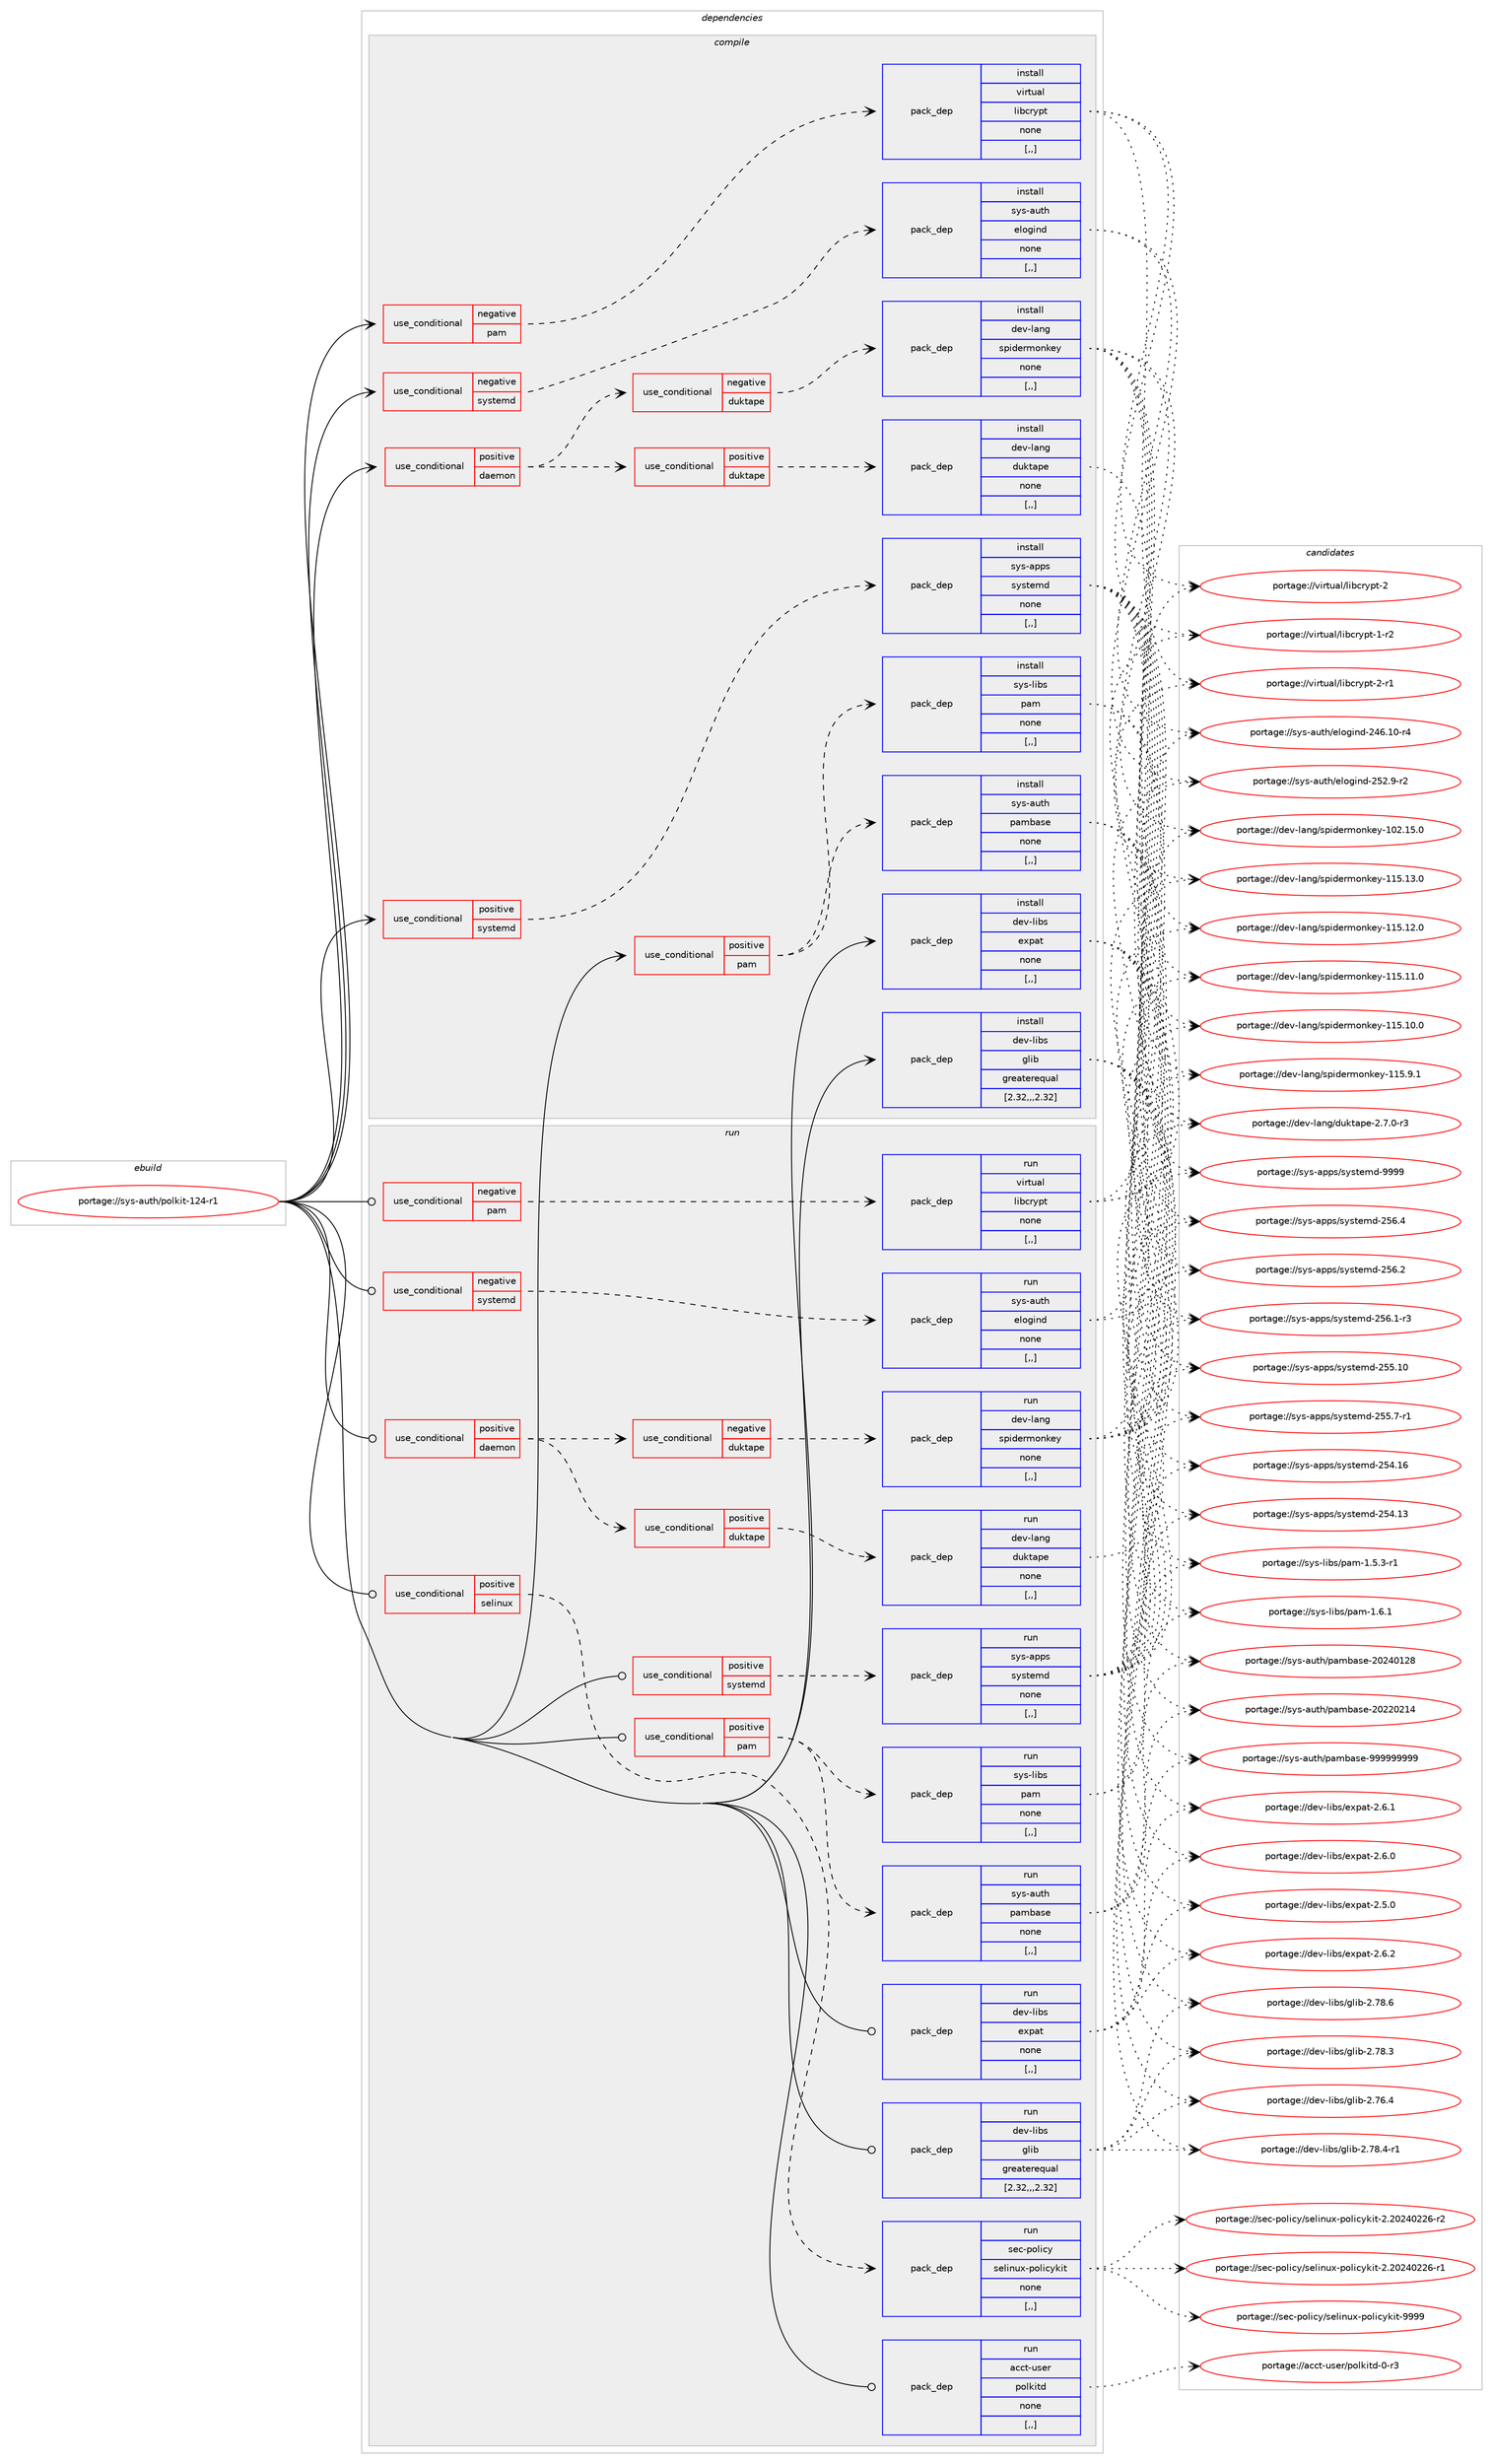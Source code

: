 digraph prolog {

# *************
# Graph options
# *************

newrank=true;
concentrate=true;
compound=true;
graph [rankdir=LR,fontname=Helvetica,fontsize=10,ranksep=1.5];#, ranksep=2.5, nodesep=0.2];
edge  [arrowhead=vee];
node  [fontname=Helvetica,fontsize=10];

# **********
# The ebuild
# **********

subgraph cluster_leftcol {
color=gray;
label=<<i>ebuild</i>>;
id [label="portage://sys-auth/polkit-124-r1", color=red, width=4, href="../sys-auth/polkit-124-r1.svg"];
}

# ****************
# The dependencies
# ****************

subgraph cluster_midcol {
color=gray;
label=<<i>dependencies</i>>;
subgraph cluster_compile {
fillcolor="#eeeeee";
style=filled;
label=<<i>compile</i>>;
subgraph cond113288 {
dependency427205 [label=<<TABLE BORDER="0" CELLBORDER="1" CELLSPACING="0" CELLPADDING="4"><TR><TD ROWSPAN="3" CELLPADDING="10">use_conditional</TD></TR><TR><TD>negative</TD></TR><TR><TD>pam</TD></TR></TABLE>>, shape=none, color=red];
subgraph pack310981 {
dependency427206 [label=<<TABLE BORDER="0" CELLBORDER="1" CELLSPACING="0" CELLPADDING="4" WIDTH="220"><TR><TD ROWSPAN="6" CELLPADDING="30">pack_dep</TD></TR><TR><TD WIDTH="110">install</TD></TR><TR><TD>virtual</TD></TR><TR><TD>libcrypt</TD></TR><TR><TD>none</TD></TR><TR><TD>[,,]</TD></TR></TABLE>>, shape=none, color=blue];
}
dependency427205:e -> dependency427206:w [weight=20,style="dashed",arrowhead="vee"];
}
id:e -> dependency427205:w [weight=20,style="solid",arrowhead="vee"];
subgraph cond113289 {
dependency427207 [label=<<TABLE BORDER="0" CELLBORDER="1" CELLSPACING="0" CELLPADDING="4"><TR><TD ROWSPAN="3" CELLPADDING="10">use_conditional</TD></TR><TR><TD>negative</TD></TR><TR><TD>systemd</TD></TR></TABLE>>, shape=none, color=red];
subgraph pack310982 {
dependency427208 [label=<<TABLE BORDER="0" CELLBORDER="1" CELLSPACING="0" CELLPADDING="4" WIDTH="220"><TR><TD ROWSPAN="6" CELLPADDING="30">pack_dep</TD></TR><TR><TD WIDTH="110">install</TD></TR><TR><TD>sys-auth</TD></TR><TR><TD>elogind</TD></TR><TR><TD>none</TD></TR><TR><TD>[,,]</TD></TR></TABLE>>, shape=none, color=blue];
}
dependency427207:e -> dependency427208:w [weight=20,style="dashed",arrowhead="vee"];
}
id:e -> dependency427207:w [weight=20,style="solid",arrowhead="vee"];
subgraph cond113290 {
dependency427209 [label=<<TABLE BORDER="0" CELLBORDER="1" CELLSPACING="0" CELLPADDING="4"><TR><TD ROWSPAN="3" CELLPADDING="10">use_conditional</TD></TR><TR><TD>positive</TD></TR><TR><TD>daemon</TD></TR></TABLE>>, shape=none, color=red];
subgraph cond113291 {
dependency427210 [label=<<TABLE BORDER="0" CELLBORDER="1" CELLSPACING="0" CELLPADDING="4"><TR><TD ROWSPAN="3" CELLPADDING="10">use_conditional</TD></TR><TR><TD>positive</TD></TR><TR><TD>duktape</TD></TR></TABLE>>, shape=none, color=red];
subgraph pack310983 {
dependency427211 [label=<<TABLE BORDER="0" CELLBORDER="1" CELLSPACING="0" CELLPADDING="4" WIDTH="220"><TR><TD ROWSPAN="6" CELLPADDING="30">pack_dep</TD></TR><TR><TD WIDTH="110">install</TD></TR><TR><TD>dev-lang</TD></TR><TR><TD>duktape</TD></TR><TR><TD>none</TD></TR><TR><TD>[,,]</TD></TR></TABLE>>, shape=none, color=blue];
}
dependency427210:e -> dependency427211:w [weight=20,style="dashed",arrowhead="vee"];
}
dependency427209:e -> dependency427210:w [weight=20,style="dashed",arrowhead="vee"];
subgraph cond113292 {
dependency427212 [label=<<TABLE BORDER="0" CELLBORDER="1" CELLSPACING="0" CELLPADDING="4"><TR><TD ROWSPAN="3" CELLPADDING="10">use_conditional</TD></TR><TR><TD>negative</TD></TR><TR><TD>duktape</TD></TR></TABLE>>, shape=none, color=red];
subgraph pack310984 {
dependency427213 [label=<<TABLE BORDER="0" CELLBORDER="1" CELLSPACING="0" CELLPADDING="4" WIDTH="220"><TR><TD ROWSPAN="6" CELLPADDING="30">pack_dep</TD></TR><TR><TD WIDTH="110">install</TD></TR><TR><TD>dev-lang</TD></TR><TR><TD>spidermonkey</TD></TR><TR><TD>none</TD></TR><TR><TD>[,,]</TD></TR></TABLE>>, shape=none, color=blue];
}
dependency427212:e -> dependency427213:w [weight=20,style="dashed",arrowhead="vee"];
}
dependency427209:e -> dependency427212:w [weight=20,style="dashed",arrowhead="vee"];
}
id:e -> dependency427209:w [weight=20,style="solid",arrowhead="vee"];
subgraph cond113293 {
dependency427214 [label=<<TABLE BORDER="0" CELLBORDER="1" CELLSPACING="0" CELLPADDING="4"><TR><TD ROWSPAN="3" CELLPADDING="10">use_conditional</TD></TR><TR><TD>positive</TD></TR><TR><TD>pam</TD></TR></TABLE>>, shape=none, color=red];
subgraph pack310985 {
dependency427215 [label=<<TABLE BORDER="0" CELLBORDER="1" CELLSPACING="0" CELLPADDING="4" WIDTH="220"><TR><TD ROWSPAN="6" CELLPADDING="30">pack_dep</TD></TR><TR><TD WIDTH="110">install</TD></TR><TR><TD>sys-auth</TD></TR><TR><TD>pambase</TD></TR><TR><TD>none</TD></TR><TR><TD>[,,]</TD></TR></TABLE>>, shape=none, color=blue];
}
dependency427214:e -> dependency427215:w [weight=20,style="dashed",arrowhead="vee"];
subgraph pack310986 {
dependency427216 [label=<<TABLE BORDER="0" CELLBORDER="1" CELLSPACING="0" CELLPADDING="4" WIDTH="220"><TR><TD ROWSPAN="6" CELLPADDING="30">pack_dep</TD></TR><TR><TD WIDTH="110">install</TD></TR><TR><TD>sys-libs</TD></TR><TR><TD>pam</TD></TR><TR><TD>none</TD></TR><TR><TD>[,,]</TD></TR></TABLE>>, shape=none, color=blue];
}
dependency427214:e -> dependency427216:w [weight=20,style="dashed",arrowhead="vee"];
}
id:e -> dependency427214:w [weight=20,style="solid",arrowhead="vee"];
subgraph cond113294 {
dependency427217 [label=<<TABLE BORDER="0" CELLBORDER="1" CELLSPACING="0" CELLPADDING="4"><TR><TD ROWSPAN="3" CELLPADDING="10">use_conditional</TD></TR><TR><TD>positive</TD></TR><TR><TD>systemd</TD></TR></TABLE>>, shape=none, color=red];
subgraph pack310987 {
dependency427218 [label=<<TABLE BORDER="0" CELLBORDER="1" CELLSPACING="0" CELLPADDING="4" WIDTH="220"><TR><TD ROWSPAN="6" CELLPADDING="30">pack_dep</TD></TR><TR><TD WIDTH="110">install</TD></TR><TR><TD>sys-apps</TD></TR><TR><TD>systemd</TD></TR><TR><TD>none</TD></TR><TR><TD>[,,]</TD></TR></TABLE>>, shape=none, color=blue];
}
dependency427217:e -> dependency427218:w [weight=20,style="dashed",arrowhead="vee"];
}
id:e -> dependency427217:w [weight=20,style="solid",arrowhead="vee"];
subgraph pack310988 {
dependency427219 [label=<<TABLE BORDER="0" CELLBORDER="1" CELLSPACING="0" CELLPADDING="4" WIDTH="220"><TR><TD ROWSPAN="6" CELLPADDING="30">pack_dep</TD></TR><TR><TD WIDTH="110">install</TD></TR><TR><TD>dev-libs</TD></TR><TR><TD>expat</TD></TR><TR><TD>none</TD></TR><TR><TD>[,,]</TD></TR></TABLE>>, shape=none, color=blue];
}
id:e -> dependency427219:w [weight=20,style="solid",arrowhead="vee"];
subgraph pack310989 {
dependency427220 [label=<<TABLE BORDER="0" CELLBORDER="1" CELLSPACING="0" CELLPADDING="4" WIDTH="220"><TR><TD ROWSPAN="6" CELLPADDING="30">pack_dep</TD></TR><TR><TD WIDTH="110">install</TD></TR><TR><TD>dev-libs</TD></TR><TR><TD>glib</TD></TR><TR><TD>greaterequal</TD></TR><TR><TD>[2.32,,,2.32]</TD></TR></TABLE>>, shape=none, color=blue];
}
id:e -> dependency427220:w [weight=20,style="solid",arrowhead="vee"];
}
subgraph cluster_compileandrun {
fillcolor="#eeeeee";
style=filled;
label=<<i>compile and run</i>>;
}
subgraph cluster_run {
fillcolor="#eeeeee";
style=filled;
label=<<i>run</i>>;
subgraph cond113295 {
dependency427221 [label=<<TABLE BORDER="0" CELLBORDER="1" CELLSPACING="0" CELLPADDING="4"><TR><TD ROWSPAN="3" CELLPADDING="10">use_conditional</TD></TR><TR><TD>negative</TD></TR><TR><TD>pam</TD></TR></TABLE>>, shape=none, color=red];
subgraph pack310990 {
dependency427222 [label=<<TABLE BORDER="0" CELLBORDER="1" CELLSPACING="0" CELLPADDING="4" WIDTH="220"><TR><TD ROWSPAN="6" CELLPADDING="30">pack_dep</TD></TR><TR><TD WIDTH="110">run</TD></TR><TR><TD>virtual</TD></TR><TR><TD>libcrypt</TD></TR><TR><TD>none</TD></TR><TR><TD>[,,]</TD></TR></TABLE>>, shape=none, color=blue];
}
dependency427221:e -> dependency427222:w [weight=20,style="dashed",arrowhead="vee"];
}
id:e -> dependency427221:w [weight=20,style="solid",arrowhead="odot"];
subgraph cond113296 {
dependency427223 [label=<<TABLE BORDER="0" CELLBORDER="1" CELLSPACING="0" CELLPADDING="4"><TR><TD ROWSPAN="3" CELLPADDING="10">use_conditional</TD></TR><TR><TD>negative</TD></TR><TR><TD>systemd</TD></TR></TABLE>>, shape=none, color=red];
subgraph pack310991 {
dependency427224 [label=<<TABLE BORDER="0" CELLBORDER="1" CELLSPACING="0" CELLPADDING="4" WIDTH="220"><TR><TD ROWSPAN="6" CELLPADDING="30">pack_dep</TD></TR><TR><TD WIDTH="110">run</TD></TR><TR><TD>sys-auth</TD></TR><TR><TD>elogind</TD></TR><TR><TD>none</TD></TR><TR><TD>[,,]</TD></TR></TABLE>>, shape=none, color=blue];
}
dependency427223:e -> dependency427224:w [weight=20,style="dashed",arrowhead="vee"];
}
id:e -> dependency427223:w [weight=20,style="solid",arrowhead="odot"];
subgraph cond113297 {
dependency427225 [label=<<TABLE BORDER="0" CELLBORDER="1" CELLSPACING="0" CELLPADDING="4"><TR><TD ROWSPAN="3" CELLPADDING="10">use_conditional</TD></TR><TR><TD>positive</TD></TR><TR><TD>daemon</TD></TR></TABLE>>, shape=none, color=red];
subgraph cond113298 {
dependency427226 [label=<<TABLE BORDER="0" CELLBORDER="1" CELLSPACING="0" CELLPADDING="4"><TR><TD ROWSPAN="3" CELLPADDING="10">use_conditional</TD></TR><TR><TD>positive</TD></TR><TR><TD>duktape</TD></TR></TABLE>>, shape=none, color=red];
subgraph pack310992 {
dependency427227 [label=<<TABLE BORDER="0" CELLBORDER="1" CELLSPACING="0" CELLPADDING="4" WIDTH="220"><TR><TD ROWSPAN="6" CELLPADDING="30">pack_dep</TD></TR><TR><TD WIDTH="110">run</TD></TR><TR><TD>dev-lang</TD></TR><TR><TD>duktape</TD></TR><TR><TD>none</TD></TR><TR><TD>[,,]</TD></TR></TABLE>>, shape=none, color=blue];
}
dependency427226:e -> dependency427227:w [weight=20,style="dashed",arrowhead="vee"];
}
dependency427225:e -> dependency427226:w [weight=20,style="dashed",arrowhead="vee"];
subgraph cond113299 {
dependency427228 [label=<<TABLE BORDER="0" CELLBORDER="1" CELLSPACING="0" CELLPADDING="4"><TR><TD ROWSPAN="3" CELLPADDING="10">use_conditional</TD></TR><TR><TD>negative</TD></TR><TR><TD>duktape</TD></TR></TABLE>>, shape=none, color=red];
subgraph pack310993 {
dependency427229 [label=<<TABLE BORDER="0" CELLBORDER="1" CELLSPACING="0" CELLPADDING="4" WIDTH="220"><TR><TD ROWSPAN="6" CELLPADDING="30">pack_dep</TD></TR><TR><TD WIDTH="110">run</TD></TR><TR><TD>dev-lang</TD></TR><TR><TD>spidermonkey</TD></TR><TR><TD>none</TD></TR><TR><TD>[,,]</TD></TR></TABLE>>, shape=none, color=blue];
}
dependency427228:e -> dependency427229:w [weight=20,style="dashed",arrowhead="vee"];
}
dependency427225:e -> dependency427228:w [weight=20,style="dashed",arrowhead="vee"];
}
id:e -> dependency427225:w [weight=20,style="solid",arrowhead="odot"];
subgraph cond113300 {
dependency427230 [label=<<TABLE BORDER="0" CELLBORDER="1" CELLSPACING="0" CELLPADDING="4"><TR><TD ROWSPAN="3" CELLPADDING="10">use_conditional</TD></TR><TR><TD>positive</TD></TR><TR><TD>pam</TD></TR></TABLE>>, shape=none, color=red];
subgraph pack310994 {
dependency427231 [label=<<TABLE BORDER="0" CELLBORDER="1" CELLSPACING="0" CELLPADDING="4" WIDTH="220"><TR><TD ROWSPAN="6" CELLPADDING="30">pack_dep</TD></TR><TR><TD WIDTH="110">run</TD></TR><TR><TD>sys-auth</TD></TR><TR><TD>pambase</TD></TR><TR><TD>none</TD></TR><TR><TD>[,,]</TD></TR></TABLE>>, shape=none, color=blue];
}
dependency427230:e -> dependency427231:w [weight=20,style="dashed",arrowhead="vee"];
subgraph pack310995 {
dependency427232 [label=<<TABLE BORDER="0" CELLBORDER="1" CELLSPACING="0" CELLPADDING="4" WIDTH="220"><TR><TD ROWSPAN="6" CELLPADDING="30">pack_dep</TD></TR><TR><TD WIDTH="110">run</TD></TR><TR><TD>sys-libs</TD></TR><TR><TD>pam</TD></TR><TR><TD>none</TD></TR><TR><TD>[,,]</TD></TR></TABLE>>, shape=none, color=blue];
}
dependency427230:e -> dependency427232:w [weight=20,style="dashed",arrowhead="vee"];
}
id:e -> dependency427230:w [weight=20,style="solid",arrowhead="odot"];
subgraph cond113301 {
dependency427233 [label=<<TABLE BORDER="0" CELLBORDER="1" CELLSPACING="0" CELLPADDING="4"><TR><TD ROWSPAN="3" CELLPADDING="10">use_conditional</TD></TR><TR><TD>positive</TD></TR><TR><TD>selinux</TD></TR></TABLE>>, shape=none, color=red];
subgraph pack310996 {
dependency427234 [label=<<TABLE BORDER="0" CELLBORDER="1" CELLSPACING="0" CELLPADDING="4" WIDTH="220"><TR><TD ROWSPAN="6" CELLPADDING="30">pack_dep</TD></TR><TR><TD WIDTH="110">run</TD></TR><TR><TD>sec-policy</TD></TR><TR><TD>selinux-policykit</TD></TR><TR><TD>none</TD></TR><TR><TD>[,,]</TD></TR></TABLE>>, shape=none, color=blue];
}
dependency427233:e -> dependency427234:w [weight=20,style="dashed",arrowhead="vee"];
}
id:e -> dependency427233:w [weight=20,style="solid",arrowhead="odot"];
subgraph cond113302 {
dependency427235 [label=<<TABLE BORDER="0" CELLBORDER="1" CELLSPACING="0" CELLPADDING="4"><TR><TD ROWSPAN="3" CELLPADDING="10">use_conditional</TD></TR><TR><TD>positive</TD></TR><TR><TD>systemd</TD></TR></TABLE>>, shape=none, color=red];
subgraph pack310997 {
dependency427236 [label=<<TABLE BORDER="0" CELLBORDER="1" CELLSPACING="0" CELLPADDING="4" WIDTH="220"><TR><TD ROWSPAN="6" CELLPADDING="30">pack_dep</TD></TR><TR><TD WIDTH="110">run</TD></TR><TR><TD>sys-apps</TD></TR><TR><TD>systemd</TD></TR><TR><TD>none</TD></TR><TR><TD>[,,]</TD></TR></TABLE>>, shape=none, color=blue];
}
dependency427235:e -> dependency427236:w [weight=20,style="dashed",arrowhead="vee"];
}
id:e -> dependency427235:w [weight=20,style="solid",arrowhead="odot"];
subgraph pack310998 {
dependency427237 [label=<<TABLE BORDER="0" CELLBORDER="1" CELLSPACING="0" CELLPADDING="4" WIDTH="220"><TR><TD ROWSPAN="6" CELLPADDING="30">pack_dep</TD></TR><TR><TD WIDTH="110">run</TD></TR><TR><TD>acct-user</TD></TR><TR><TD>polkitd</TD></TR><TR><TD>none</TD></TR><TR><TD>[,,]</TD></TR></TABLE>>, shape=none, color=blue];
}
id:e -> dependency427237:w [weight=20,style="solid",arrowhead="odot"];
subgraph pack310999 {
dependency427238 [label=<<TABLE BORDER="0" CELLBORDER="1" CELLSPACING="0" CELLPADDING="4" WIDTH="220"><TR><TD ROWSPAN="6" CELLPADDING="30">pack_dep</TD></TR><TR><TD WIDTH="110">run</TD></TR><TR><TD>dev-libs</TD></TR><TR><TD>expat</TD></TR><TR><TD>none</TD></TR><TR><TD>[,,]</TD></TR></TABLE>>, shape=none, color=blue];
}
id:e -> dependency427238:w [weight=20,style="solid",arrowhead="odot"];
subgraph pack311000 {
dependency427239 [label=<<TABLE BORDER="0" CELLBORDER="1" CELLSPACING="0" CELLPADDING="4" WIDTH="220"><TR><TD ROWSPAN="6" CELLPADDING="30">pack_dep</TD></TR><TR><TD WIDTH="110">run</TD></TR><TR><TD>dev-libs</TD></TR><TR><TD>glib</TD></TR><TR><TD>greaterequal</TD></TR><TR><TD>[2.32,,,2.32]</TD></TR></TABLE>>, shape=none, color=blue];
}
id:e -> dependency427239:w [weight=20,style="solid",arrowhead="odot"];
}
}

# **************
# The candidates
# **************

subgraph cluster_choices {
rank=same;
color=gray;
label=<<i>candidates</i>>;

subgraph choice310981 {
color=black;
nodesep=1;
choice1181051141161179710847108105989911412111211645504511449 [label="portage://virtual/libcrypt-2-r1", color=red, width=4,href="../virtual/libcrypt-2-r1.svg"];
choice118105114116117971084710810598991141211121164550 [label="portage://virtual/libcrypt-2", color=red, width=4,href="../virtual/libcrypt-2.svg"];
choice1181051141161179710847108105989911412111211645494511450 [label="portage://virtual/libcrypt-1-r2", color=red, width=4,href="../virtual/libcrypt-1-r2.svg"];
dependency427206:e -> choice1181051141161179710847108105989911412111211645504511449:w [style=dotted,weight="100"];
dependency427206:e -> choice118105114116117971084710810598991141211121164550:w [style=dotted,weight="100"];
dependency427206:e -> choice1181051141161179710847108105989911412111211645494511450:w [style=dotted,weight="100"];
}
subgraph choice310982 {
color=black;
nodesep=1;
choice1151211154597117116104471011081111031051101004550535046574511450 [label="portage://sys-auth/elogind-252.9-r2", color=red, width=4,href="../sys-auth/elogind-252.9-r2.svg"];
choice115121115459711711610447101108111103105110100455052544649484511452 [label="portage://sys-auth/elogind-246.10-r4", color=red, width=4,href="../sys-auth/elogind-246.10-r4.svg"];
dependency427208:e -> choice1151211154597117116104471011081111031051101004550535046574511450:w [style=dotted,weight="100"];
dependency427208:e -> choice115121115459711711610447101108111103105110100455052544649484511452:w [style=dotted,weight="100"];
}
subgraph choice310983 {
color=black;
nodesep=1;
choice100101118451089711010347100117107116971121014550465546484511451 [label="portage://dev-lang/duktape-2.7.0-r3", color=red, width=4,href="../dev-lang/duktape-2.7.0-r3.svg"];
dependency427211:e -> choice100101118451089711010347100117107116971121014550465546484511451:w [style=dotted,weight="100"];
}
subgraph choice310984 {
color=black;
nodesep=1;
choice100101118451089711010347115112105100101114109111110107101121454949534649514648 [label="portage://dev-lang/spidermonkey-115.13.0", color=red, width=4,href="../dev-lang/spidermonkey-115.13.0.svg"];
choice100101118451089711010347115112105100101114109111110107101121454949534649504648 [label="portage://dev-lang/spidermonkey-115.12.0", color=red, width=4,href="../dev-lang/spidermonkey-115.12.0.svg"];
choice100101118451089711010347115112105100101114109111110107101121454949534649494648 [label="portage://dev-lang/spidermonkey-115.11.0", color=red, width=4,href="../dev-lang/spidermonkey-115.11.0.svg"];
choice100101118451089711010347115112105100101114109111110107101121454949534649484648 [label="portage://dev-lang/spidermonkey-115.10.0", color=red, width=4,href="../dev-lang/spidermonkey-115.10.0.svg"];
choice1001011184510897110103471151121051001011141091111101071011214549495346574649 [label="portage://dev-lang/spidermonkey-115.9.1", color=red, width=4,href="../dev-lang/spidermonkey-115.9.1.svg"];
choice100101118451089711010347115112105100101114109111110107101121454948504649534648 [label="portage://dev-lang/spidermonkey-102.15.0", color=red, width=4,href="../dev-lang/spidermonkey-102.15.0.svg"];
dependency427213:e -> choice100101118451089711010347115112105100101114109111110107101121454949534649514648:w [style=dotted,weight="100"];
dependency427213:e -> choice100101118451089711010347115112105100101114109111110107101121454949534649504648:w [style=dotted,weight="100"];
dependency427213:e -> choice100101118451089711010347115112105100101114109111110107101121454949534649494648:w [style=dotted,weight="100"];
dependency427213:e -> choice100101118451089711010347115112105100101114109111110107101121454949534649484648:w [style=dotted,weight="100"];
dependency427213:e -> choice1001011184510897110103471151121051001011141091111101071011214549495346574649:w [style=dotted,weight="100"];
dependency427213:e -> choice100101118451089711010347115112105100101114109111110107101121454948504649534648:w [style=dotted,weight="100"];
}
subgraph choice310985 {
color=black;
nodesep=1;
choice11512111545971171161044711297109989711510145575757575757575757 [label="portage://sys-auth/pambase-999999999", color=red, width=4,href="../sys-auth/pambase-999999999.svg"];
choice115121115459711711610447112971099897115101455048505248495056 [label="portage://sys-auth/pambase-20240128", color=red, width=4,href="../sys-auth/pambase-20240128.svg"];
choice115121115459711711610447112971099897115101455048505048504952 [label="portage://sys-auth/pambase-20220214", color=red, width=4,href="../sys-auth/pambase-20220214.svg"];
dependency427215:e -> choice11512111545971171161044711297109989711510145575757575757575757:w [style=dotted,weight="100"];
dependency427215:e -> choice115121115459711711610447112971099897115101455048505248495056:w [style=dotted,weight="100"];
dependency427215:e -> choice115121115459711711610447112971099897115101455048505048504952:w [style=dotted,weight="100"];
}
subgraph choice310986 {
color=black;
nodesep=1;
choice11512111545108105981154711297109454946544649 [label="portage://sys-libs/pam-1.6.1", color=red, width=4,href="../sys-libs/pam-1.6.1.svg"];
choice115121115451081059811547112971094549465346514511449 [label="portage://sys-libs/pam-1.5.3-r1", color=red, width=4,href="../sys-libs/pam-1.5.3-r1.svg"];
dependency427216:e -> choice11512111545108105981154711297109454946544649:w [style=dotted,weight="100"];
dependency427216:e -> choice115121115451081059811547112971094549465346514511449:w [style=dotted,weight="100"];
}
subgraph choice310987 {
color=black;
nodesep=1;
choice1151211154597112112115471151211151161011091004557575757 [label="portage://sys-apps/systemd-9999", color=red, width=4,href="../sys-apps/systemd-9999.svg"];
choice115121115459711211211547115121115116101109100455053544652 [label="portage://sys-apps/systemd-256.4", color=red, width=4,href="../sys-apps/systemd-256.4.svg"];
choice115121115459711211211547115121115116101109100455053544650 [label="portage://sys-apps/systemd-256.2", color=red, width=4,href="../sys-apps/systemd-256.2.svg"];
choice1151211154597112112115471151211151161011091004550535446494511451 [label="portage://sys-apps/systemd-256.1-r3", color=red, width=4,href="../sys-apps/systemd-256.1-r3.svg"];
choice11512111545971121121154711512111511610110910045505353464948 [label="portage://sys-apps/systemd-255.10", color=red, width=4,href="../sys-apps/systemd-255.10.svg"];
choice1151211154597112112115471151211151161011091004550535346554511449 [label="portage://sys-apps/systemd-255.7-r1", color=red, width=4,href="../sys-apps/systemd-255.7-r1.svg"];
choice11512111545971121121154711512111511610110910045505352464954 [label="portage://sys-apps/systemd-254.16", color=red, width=4,href="../sys-apps/systemd-254.16.svg"];
choice11512111545971121121154711512111511610110910045505352464951 [label="portage://sys-apps/systemd-254.13", color=red, width=4,href="../sys-apps/systemd-254.13.svg"];
dependency427218:e -> choice1151211154597112112115471151211151161011091004557575757:w [style=dotted,weight="100"];
dependency427218:e -> choice115121115459711211211547115121115116101109100455053544652:w [style=dotted,weight="100"];
dependency427218:e -> choice115121115459711211211547115121115116101109100455053544650:w [style=dotted,weight="100"];
dependency427218:e -> choice1151211154597112112115471151211151161011091004550535446494511451:w [style=dotted,weight="100"];
dependency427218:e -> choice11512111545971121121154711512111511610110910045505353464948:w [style=dotted,weight="100"];
dependency427218:e -> choice1151211154597112112115471151211151161011091004550535346554511449:w [style=dotted,weight="100"];
dependency427218:e -> choice11512111545971121121154711512111511610110910045505352464954:w [style=dotted,weight="100"];
dependency427218:e -> choice11512111545971121121154711512111511610110910045505352464951:w [style=dotted,weight="100"];
}
subgraph choice310988 {
color=black;
nodesep=1;
choice10010111845108105981154710112011297116455046544650 [label="portage://dev-libs/expat-2.6.2", color=red, width=4,href="../dev-libs/expat-2.6.2.svg"];
choice10010111845108105981154710112011297116455046544649 [label="portage://dev-libs/expat-2.6.1", color=red, width=4,href="../dev-libs/expat-2.6.1.svg"];
choice10010111845108105981154710112011297116455046544648 [label="portage://dev-libs/expat-2.6.0", color=red, width=4,href="../dev-libs/expat-2.6.0.svg"];
choice10010111845108105981154710112011297116455046534648 [label="portage://dev-libs/expat-2.5.0", color=red, width=4,href="../dev-libs/expat-2.5.0.svg"];
dependency427219:e -> choice10010111845108105981154710112011297116455046544650:w [style=dotted,weight="100"];
dependency427219:e -> choice10010111845108105981154710112011297116455046544649:w [style=dotted,weight="100"];
dependency427219:e -> choice10010111845108105981154710112011297116455046544648:w [style=dotted,weight="100"];
dependency427219:e -> choice10010111845108105981154710112011297116455046534648:w [style=dotted,weight="100"];
}
subgraph choice310989 {
color=black;
nodesep=1;
choice1001011184510810598115471031081059845504655564654 [label="portage://dev-libs/glib-2.78.6", color=red, width=4,href="../dev-libs/glib-2.78.6.svg"];
choice10010111845108105981154710310810598455046555646524511449 [label="portage://dev-libs/glib-2.78.4-r1", color=red, width=4,href="../dev-libs/glib-2.78.4-r1.svg"];
choice1001011184510810598115471031081059845504655564651 [label="portage://dev-libs/glib-2.78.3", color=red, width=4,href="../dev-libs/glib-2.78.3.svg"];
choice1001011184510810598115471031081059845504655544652 [label="portage://dev-libs/glib-2.76.4", color=red, width=4,href="../dev-libs/glib-2.76.4.svg"];
dependency427220:e -> choice1001011184510810598115471031081059845504655564654:w [style=dotted,weight="100"];
dependency427220:e -> choice10010111845108105981154710310810598455046555646524511449:w [style=dotted,weight="100"];
dependency427220:e -> choice1001011184510810598115471031081059845504655564651:w [style=dotted,weight="100"];
dependency427220:e -> choice1001011184510810598115471031081059845504655544652:w [style=dotted,weight="100"];
}
subgraph choice310990 {
color=black;
nodesep=1;
choice1181051141161179710847108105989911412111211645504511449 [label="portage://virtual/libcrypt-2-r1", color=red, width=4,href="../virtual/libcrypt-2-r1.svg"];
choice118105114116117971084710810598991141211121164550 [label="portage://virtual/libcrypt-2", color=red, width=4,href="../virtual/libcrypt-2.svg"];
choice1181051141161179710847108105989911412111211645494511450 [label="portage://virtual/libcrypt-1-r2", color=red, width=4,href="../virtual/libcrypt-1-r2.svg"];
dependency427222:e -> choice1181051141161179710847108105989911412111211645504511449:w [style=dotted,weight="100"];
dependency427222:e -> choice118105114116117971084710810598991141211121164550:w [style=dotted,weight="100"];
dependency427222:e -> choice1181051141161179710847108105989911412111211645494511450:w [style=dotted,weight="100"];
}
subgraph choice310991 {
color=black;
nodesep=1;
choice1151211154597117116104471011081111031051101004550535046574511450 [label="portage://sys-auth/elogind-252.9-r2", color=red, width=4,href="../sys-auth/elogind-252.9-r2.svg"];
choice115121115459711711610447101108111103105110100455052544649484511452 [label="portage://sys-auth/elogind-246.10-r4", color=red, width=4,href="../sys-auth/elogind-246.10-r4.svg"];
dependency427224:e -> choice1151211154597117116104471011081111031051101004550535046574511450:w [style=dotted,weight="100"];
dependency427224:e -> choice115121115459711711610447101108111103105110100455052544649484511452:w [style=dotted,weight="100"];
}
subgraph choice310992 {
color=black;
nodesep=1;
choice100101118451089711010347100117107116971121014550465546484511451 [label="portage://dev-lang/duktape-2.7.0-r3", color=red, width=4,href="../dev-lang/duktape-2.7.0-r3.svg"];
dependency427227:e -> choice100101118451089711010347100117107116971121014550465546484511451:w [style=dotted,weight="100"];
}
subgraph choice310993 {
color=black;
nodesep=1;
choice100101118451089711010347115112105100101114109111110107101121454949534649514648 [label="portage://dev-lang/spidermonkey-115.13.0", color=red, width=4,href="../dev-lang/spidermonkey-115.13.0.svg"];
choice100101118451089711010347115112105100101114109111110107101121454949534649504648 [label="portage://dev-lang/spidermonkey-115.12.0", color=red, width=4,href="../dev-lang/spidermonkey-115.12.0.svg"];
choice100101118451089711010347115112105100101114109111110107101121454949534649494648 [label="portage://dev-lang/spidermonkey-115.11.0", color=red, width=4,href="../dev-lang/spidermonkey-115.11.0.svg"];
choice100101118451089711010347115112105100101114109111110107101121454949534649484648 [label="portage://dev-lang/spidermonkey-115.10.0", color=red, width=4,href="../dev-lang/spidermonkey-115.10.0.svg"];
choice1001011184510897110103471151121051001011141091111101071011214549495346574649 [label="portage://dev-lang/spidermonkey-115.9.1", color=red, width=4,href="../dev-lang/spidermonkey-115.9.1.svg"];
choice100101118451089711010347115112105100101114109111110107101121454948504649534648 [label="portage://dev-lang/spidermonkey-102.15.0", color=red, width=4,href="../dev-lang/spidermonkey-102.15.0.svg"];
dependency427229:e -> choice100101118451089711010347115112105100101114109111110107101121454949534649514648:w [style=dotted,weight="100"];
dependency427229:e -> choice100101118451089711010347115112105100101114109111110107101121454949534649504648:w [style=dotted,weight="100"];
dependency427229:e -> choice100101118451089711010347115112105100101114109111110107101121454949534649494648:w [style=dotted,weight="100"];
dependency427229:e -> choice100101118451089711010347115112105100101114109111110107101121454949534649484648:w [style=dotted,weight="100"];
dependency427229:e -> choice1001011184510897110103471151121051001011141091111101071011214549495346574649:w [style=dotted,weight="100"];
dependency427229:e -> choice100101118451089711010347115112105100101114109111110107101121454948504649534648:w [style=dotted,weight="100"];
}
subgraph choice310994 {
color=black;
nodesep=1;
choice11512111545971171161044711297109989711510145575757575757575757 [label="portage://sys-auth/pambase-999999999", color=red, width=4,href="../sys-auth/pambase-999999999.svg"];
choice115121115459711711610447112971099897115101455048505248495056 [label="portage://sys-auth/pambase-20240128", color=red, width=4,href="../sys-auth/pambase-20240128.svg"];
choice115121115459711711610447112971099897115101455048505048504952 [label="portage://sys-auth/pambase-20220214", color=red, width=4,href="../sys-auth/pambase-20220214.svg"];
dependency427231:e -> choice11512111545971171161044711297109989711510145575757575757575757:w [style=dotted,weight="100"];
dependency427231:e -> choice115121115459711711610447112971099897115101455048505248495056:w [style=dotted,weight="100"];
dependency427231:e -> choice115121115459711711610447112971099897115101455048505048504952:w [style=dotted,weight="100"];
}
subgraph choice310995 {
color=black;
nodesep=1;
choice11512111545108105981154711297109454946544649 [label="portage://sys-libs/pam-1.6.1", color=red, width=4,href="../sys-libs/pam-1.6.1.svg"];
choice115121115451081059811547112971094549465346514511449 [label="portage://sys-libs/pam-1.5.3-r1", color=red, width=4,href="../sys-libs/pam-1.5.3-r1.svg"];
dependency427232:e -> choice11512111545108105981154711297109454946544649:w [style=dotted,weight="100"];
dependency427232:e -> choice115121115451081059811547112971094549465346514511449:w [style=dotted,weight="100"];
}
subgraph choice310996 {
color=black;
nodesep=1;
choice1151019945112111108105991214711510110810511011712045112111108105991211071051164557575757 [label="portage://sec-policy/selinux-policykit-9999", color=red, width=4,href="../sec-policy/selinux-policykit-9999.svg"];
choice11510199451121111081059912147115101108105110117120451121111081059912110710511645504650485052485050544511450 [label="portage://sec-policy/selinux-policykit-2.20240226-r2", color=red, width=4,href="../sec-policy/selinux-policykit-2.20240226-r2.svg"];
choice11510199451121111081059912147115101108105110117120451121111081059912110710511645504650485052485050544511449 [label="portage://sec-policy/selinux-policykit-2.20240226-r1", color=red, width=4,href="../sec-policy/selinux-policykit-2.20240226-r1.svg"];
dependency427234:e -> choice1151019945112111108105991214711510110810511011712045112111108105991211071051164557575757:w [style=dotted,weight="100"];
dependency427234:e -> choice11510199451121111081059912147115101108105110117120451121111081059912110710511645504650485052485050544511450:w [style=dotted,weight="100"];
dependency427234:e -> choice11510199451121111081059912147115101108105110117120451121111081059912110710511645504650485052485050544511449:w [style=dotted,weight="100"];
}
subgraph choice310997 {
color=black;
nodesep=1;
choice1151211154597112112115471151211151161011091004557575757 [label="portage://sys-apps/systemd-9999", color=red, width=4,href="../sys-apps/systemd-9999.svg"];
choice115121115459711211211547115121115116101109100455053544652 [label="portage://sys-apps/systemd-256.4", color=red, width=4,href="../sys-apps/systemd-256.4.svg"];
choice115121115459711211211547115121115116101109100455053544650 [label="portage://sys-apps/systemd-256.2", color=red, width=4,href="../sys-apps/systemd-256.2.svg"];
choice1151211154597112112115471151211151161011091004550535446494511451 [label="portage://sys-apps/systemd-256.1-r3", color=red, width=4,href="../sys-apps/systemd-256.1-r3.svg"];
choice11512111545971121121154711512111511610110910045505353464948 [label="portage://sys-apps/systemd-255.10", color=red, width=4,href="../sys-apps/systemd-255.10.svg"];
choice1151211154597112112115471151211151161011091004550535346554511449 [label="portage://sys-apps/systemd-255.7-r1", color=red, width=4,href="../sys-apps/systemd-255.7-r1.svg"];
choice11512111545971121121154711512111511610110910045505352464954 [label="portage://sys-apps/systemd-254.16", color=red, width=4,href="../sys-apps/systemd-254.16.svg"];
choice11512111545971121121154711512111511610110910045505352464951 [label="portage://sys-apps/systemd-254.13", color=red, width=4,href="../sys-apps/systemd-254.13.svg"];
dependency427236:e -> choice1151211154597112112115471151211151161011091004557575757:w [style=dotted,weight="100"];
dependency427236:e -> choice115121115459711211211547115121115116101109100455053544652:w [style=dotted,weight="100"];
dependency427236:e -> choice115121115459711211211547115121115116101109100455053544650:w [style=dotted,weight="100"];
dependency427236:e -> choice1151211154597112112115471151211151161011091004550535446494511451:w [style=dotted,weight="100"];
dependency427236:e -> choice11512111545971121121154711512111511610110910045505353464948:w [style=dotted,weight="100"];
dependency427236:e -> choice1151211154597112112115471151211151161011091004550535346554511449:w [style=dotted,weight="100"];
dependency427236:e -> choice11512111545971121121154711512111511610110910045505352464954:w [style=dotted,weight="100"];
dependency427236:e -> choice11512111545971121121154711512111511610110910045505352464951:w [style=dotted,weight="100"];
}
subgraph choice310998 {
color=black;
nodesep=1;
choice979999116451171151011144711211110810710511610045484511451 [label="portage://acct-user/polkitd-0-r3", color=red, width=4,href="../acct-user/polkitd-0-r3.svg"];
dependency427237:e -> choice979999116451171151011144711211110810710511610045484511451:w [style=dotted,weight="100"];
}
subgraph choice310999 {
color=black;
nodesep=1;
choice10010111845108105981154710112011297116455046544650 [label="portage://dev-libs/expat-2.6.2", color=red, width=4,href="../dev-libs/expat-2.6.2.svg"];
choice10010111845108105981154710112011297116455046544649 [label="portage://dev-libs/expat-2.6.1", color=red, width=4,href="../dev-libs/expat-2.6.1.svg"];
choice10010111845108105981154710112011297116455046544648 [label="portage://dev-libs/expat-2.6.0", color=red, width=4,href="../dev-libs/expat-2.6.0.svg"];
choice10010111845108105981154710112011297116455046534648 [label="portage://dev-libs/expat-2.5.0", color=red, width=4,href="../dev-libs/expat-2.5.0.svg"];
dependency427238:e -> choice10010111845108105981154710112011297116455046544650:w [style=dotted,weight="100"];
dependency427238:e -> choice10010111845108105981154710112011297116455046544649:w [style=dotted,weight="100"];
dependency427238:e -> choice10010111845108105981154710112011297116455046544648:w [style=dotted,weight="100"];
dependency427238:e -> choice10010111845108105981154710112011297116455046534648:w [style=dotted,weight="100"];
}
subgraph choice311000 {
color=black;
nodesep=1;
choice1001011184510810598115471031081059845504655564654 [label="portage://dev-libs/glib-2.78.6", color=red, width=4,href="../dev-libs/glib-2.78.6.svg"];
choice10010111845108105981154710310810598455046555646524511449 [label="portage://dev-libs/glib-2.78.4-r1", color=red, width=4,href="../dev-libs/glib-2.78.4-r1.svg"];
choice1001011184510810598115471031081059845504655564651 [label="portage://dev-libs/glib-2.78.3", color=red, width=4,href="../dev-libs/glib-2.78.3.svg"];
choice1001011184510810598115471031081059845504655544652 [label="portage://dev-libs/glib-2.76.4", color=red, width=4,href="../dev-libs/glib-2.76.4.svg"];
dependency427239:e -> choice1001011184510810598115471031081059845504655564654:w [style=dotted,weight="100"];
dependency427239:e -> choice10010111845108105981154710310810598455046555646524511449:w [style=dotted,weight="100"];
dependency427239:e -> choice1001011184510810598115471031081059845504655564651:w [style=dotted,weight="100"];
dependency427239:e -> choice1001011184510810598115471031081059845504655544652:w [style=dotted,weight="100"];
}
}

}

